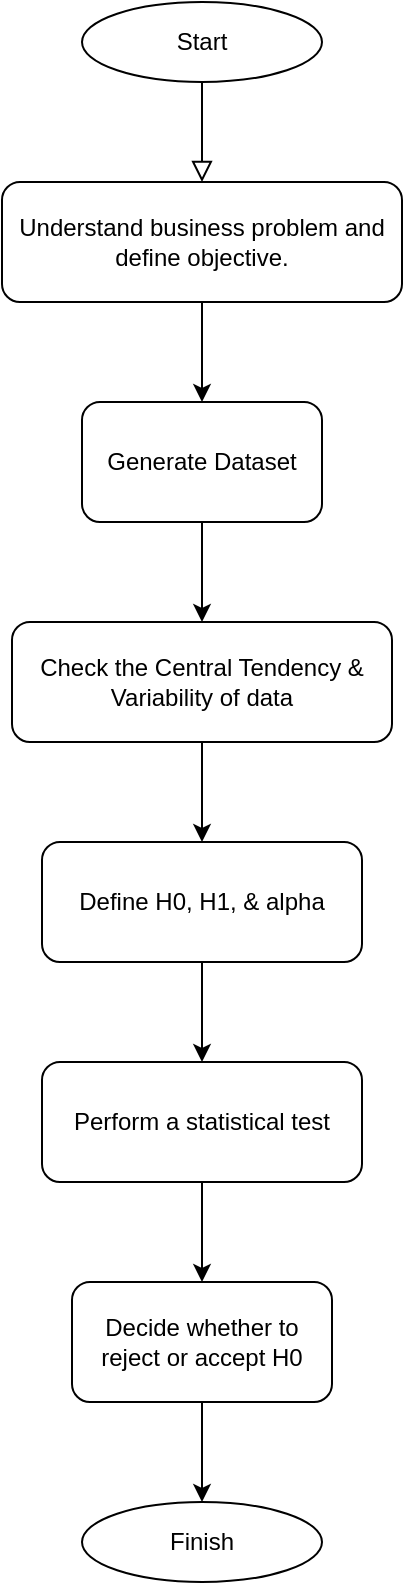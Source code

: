 <mxfile version="24.4.4" type="device">
  <diagram id="C5RBs43oDa-KdzZeNtuy" name="Page-1">
    <mxGraphModel dx="377" dy="776" grid="1" gridSize="10" guides="1" tooltips="1" connect="1" arrows="1" fold="1" page="1" pageScale="1" pageWidth="827" pageHeight="1169" math="0" shadow="0">
      <root>
        <mxCell id="WIyWlLk6GJQsqaUBKTNV-0" />
        <mxCell id="WIyWlLk6GJQsqaUBKTNV-1" parent="WIyWlLk6GJQsqaUBKTNV-0" />
        <mxCell id="WIyWlLk6GJQsqaUBKTNV-2" value="" style="rounded=0;html=1;jettySize=auto;orthogonalLoop=1;fontSize=11;endArrow=block;endFill=0;endSize=8;strokeWidth=1;shadow=0;labelBackgroundColor=none;edgeStyle=orthogonalEdgeStyle;exitX=0.5;exitY=1;exitDx=0;exitDy=0;entryX=0.5;entryY=0;entryDx=0;entryDy=0;" parent="WIyWlLk6GJQsqaUBKTNV-1" source="kcQ00IGPuy7ODpObayQN-0" target="kcQ00IGPuy7ODpObayQN-2" edge="1">
          <mxGeometry relative="1" as="geometry">
            <mxPoint x="220" y="120" as="sourcePoint" />
            <mxPoint x="220" y="170" as="targetPoint" />
          </mxGeometry>
        </mxCell>
        <mxCell id="kcQ00IGPuy7ODpObayQN-0" value="Start" style="ellipse;whiteSpace=wrap;html=1;" vertex="1" parent="WIyWlLk6GJQsqaUBKTNV-1">
          <mxGeometry x="160" y="80" width="120" height="40" as="geometry" />
        </mxCell>
        <mxCell id="kcQ00IGPuy7ODpObayQN-1" value="Finish" style="ellipse;whiteSpace=wrap;html=1;" vertex="1" parent="WIyWlLk6GJQsqaUBKTNV-1">
          <mxGeometry x="160" y="830" width="120" height="40" as="geometry" />
        </mxCell>
        <mxCell id="kcQ00IGPuy7ODpObayQN-5" style="edgeStyle=orthogonalEdgeStyle;rounded=0;orthogonalLoop=1;jettySize=auto;html=1;exitX=0.5;exitY=1;exitDx=0;exitDy=0;" edge="1" parent="WIyWlLk6GJQsqaUBKTNV-1" source="kcQ00IGPuy7ODpObayQN-2" target="kcQ00IGPuy7ODpObayQN-4">
          <mxGeometry relative="1" as="geometry" />
        </mxCell>
        <mxCell id="kcQ00IGPuy7ODpObayQN-2" value="Understand business problem and define objective." style="rounded=1;whiteSpace=wrap;html=1;" vertex="1" parent="WIyWlLk6GJQsqaUBKTNV-1">
          <mxGeometry x="120" y="170" width="200" height="60" as="geometry" />
        </mxCell>
        <mxCell id="kcQ00IGPuy7ODpObayQN-10" style="edgeStyle=orthogonalEdgeStyle;rounded=0;orthogonalLoop=1;jettySize=auto;html=1;exitX=0.5;exitY=1;exitDx=0;exitDy=0;entryX=0.5;entryY=0;entryDx=0;entryDy=0;" edge="1" parent="WIyWlLk6GJQsqaUBKTNV-1" source="kcQ00IGPuy7ODpObayQN-4" target="kcQ00IGPuy7ODpObayQN-6">
          <mxGeometry relative="1" as="geometry" />
        </mxCell>
        <mxCell id="kcQ00IGPuy7ODpObayQN-4" value="Generate Dataset" style="rounded=1;whiteSpace=wrap;html=1;" vertex="1" parent="WIyWlLk6GJQsqaUBKTNV-1">
          <mxGeometry x="160" y="280" width="120" height="60" as="geometry" />
        </mxCell>
        <mxCell id="kcQ00IGPuy7ODpObayQN-11" style="edgeStyle=orthogonalEdgeStyle;rounded=0;orthogonalLoop=1;jettySize=auto;html=1;exitX=0.5;exitY=1;exitDx=0;exitDy=0;entryX=0.5;entryY=0;entryDx=0;entryDy=0;" edge="1" parent="WIyWlLk6GJQsqaUBKTNV-1" source="kcQ00IGPuy7ODpObayQN-6" target="kcQ00IGPuy7ODpObayQN-7">
          <mxGeometry relative="1" as="geometry" />
        </mxCell>
        <mxCell id="kcQ00IGPuy7ODpObayQN-6" value="Check the Central Tendency &amp;amp; Variability of data" style="rounded=1;whiteSpace=wrap;html=1;" vertex="1" parent="WIyWlLk6GJQsqaUBKTNV-1">
          <mxGeometry x="125" y="390" width="190" height="60" as="geometry" />
        </mxCell>
        <mxCell id="kcQ00IGPuy7ODpObayQN-12" style="edgeStyle=orthogonalEdgeStyle;rounded=0;orthogonalLoop=1;jettySize=auto;html=1;exitX=0.5;exitY=1;exitDx=0;exitDy=0;entryX=0.5;entryY=0;entryDx=0;entryDy=0;" edge="1" parent="WIyWlLk6GJQsqaUBKTNV-1" source="kcQ00IGPuy7ODpObayQN-7" target="kcQ00IGPuy7ODpObayQN-8">
          <mxGeometry relative="1" as="geometry" />
        </mxCell>
        <mxCell id="kcQ00IGPuy7ODpObayQN-7" value="Define H0, H1, &amp;amp; alpha" style="rounded=1;whiteSpace=wrap;html=1;" vertex="1" parent="WIyWlLk6GJQsqaUBKTNV-1">
          <mxGeometry x="140" y="500" width="160" height="60" as="geometry" />
        </mxCell>
        <mxCell id="kcQ00IGPuy7ODpObayQN-13" style="edgeStyle=orthogonalEdgeStyle;rounded=0;orthogonalLoop=1;jettySize=auto;html=1;exitX=0.5;exitY=1;exitDx=0;exitDy=0;entryX=0.5;entryY=0;entryDx=0;entryDy=0;" edge="1" parent="WIyWlLk6GJQsqaUBKTNV-1" source="kcQ00IGPuy7ODpObayQN-8" target="kcQ00IGPuy7ODpObayQN-9">
          <mxGeometry relative="1" as="geometry" />
        </mxCell>
        <mxCell id="kcQ00IGPuy7ODpObayQN-8" value="Perform a statistical test" style="rounded=1;whiteSpace=wrap;html=1;" vertex="1" parent="WIyWlLk6GJQsqaUBKTNV-1">
          <mxGeometry x="140" y="610" width="160" height="60" as="geometry" />
        </mxCell>
        <mxCell id="kcQ00IGPuy7ODpObayQN-14" style="edgeStyle=orthogonalEdgeStyle;rounded=0;orthogonalLoop=1;jettySize=auto;html=1;exitX=0.5;exitY=1;exitDx=0;exitDy=0;entryX=0.5;entryY=0;entryDx=0;entryDy=0;" edge="1" parent="WIyWlLk6GJQsqaUBKTNV-1" source="kcQ00IGPuy7ODpObayQN-9" target="kcQ00IGPuy7ODpObayQN-1">
          <mxGeometry relative="1" as="geometry" />
        </mxCell>
        <mxCell id="kcQ00IGPuy7ODpObayQN-9" value="Decide whether to reject or accept H0" style="rounded=1;whiteSpace=wrap;html=1;" vertex="1" parent="WIyWlLk6GJQsqaUBKTNV-1">
          <mxGeometry x="155" y="720" width="130" height="60" as="geometry" />
        </mxCell>
      </root>
    </mxGraphModel>
  </diagram>
</mxfile>
